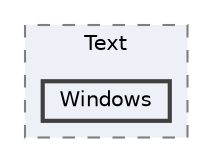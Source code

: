 digraph "Windows"
{
 // INTERACTIVE_SVG=YES
 // LATEX_PDF_SIZE
  bgcolor="transparent";
  edge [fontname=Helvetica,fontsize=10,labelfontname=Helvetica,labelfontsize=10];
  node [fontname=Helvetica,fontsize=10,shape=box,height=0.2,width=0.4];
  compound=true
  subgraph clusterdir_9af75d5e925a56391c120cb26b60e348 {
    graph [ bgcolor="#edf0f7", pencolor="grey50", label="Text", fontname=Helvetica,fontsize=10 style="filled,dashed", URL="dir_9af75d5e925a56391c120cb26b60e348.html",tooltip=""]
  dir_6290e7b113c9c1aa97a4361c7a38ec08 [label="Windows", fillcolor="#edf0f7", color="grey25", style="filled,bold", URL="dir_6290e7b113c9c1aa97a4361c7a38ec08.html",tooltip=""];
  }
}
